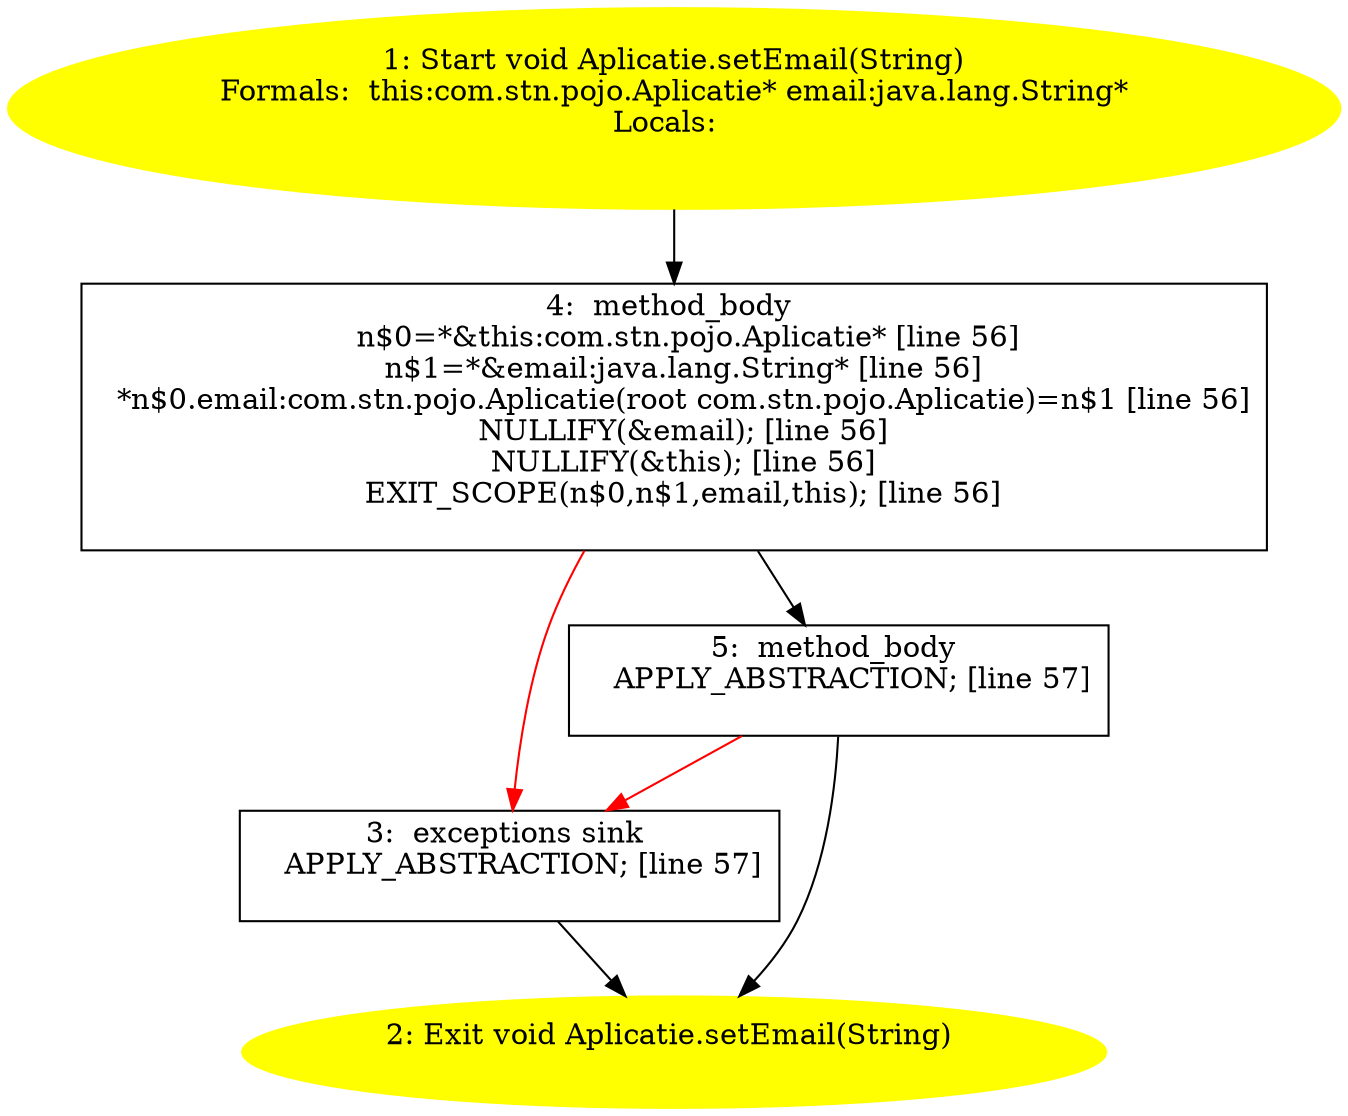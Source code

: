/* @generated */
digraph cfg {
"com.stn.pojo.Aplicatie.setEmail(java.lang.String):void.54e1c8f34883a7085a081c5ef448f691_1" [label="1: Start void Aplicatie.setEmail(String)\nFormals:  this:com.stn.pojo.Aplicatie* email:java.lang.String*\nLocals:  \n  " color=yellow style=filled]
	

	 "com.stn.pojo.Aplicatie.setEmail(java.lang.String):void.54e1c8f34883a7085a081c5ef448f691_1" -> "com.stn.pojo.Aplicatie.setEmail(java.lang.String):void.54e1c8f34883a7085a081c5ef448f691_4" ;
"com.stn.pojo.Aplicatie.setEmail(java.lang.String):void.54e1c8f34883a7085a081c5ef448f691_2" [label="2: Exit void Aplicatie.setEmail(String) \n  " color=yellow style=filled]
	

"com.stn.pojo.Aplicatie.setEmail(java.lang.String):void.54e1c8f34883a7085a081c5ef448f691_3" [label="3:  exceptions sink \n   APPLY_ABSTRACTION; [line 57]\n " shape="box"]
	

	 "com.stn.pojo.Aplicatie.setEmail(java.lang.String):void.54e1c8f34883a7085a081c5ef448f691_3" -> "com.stn.pojo.Aplicatie.setEmail(java.lang.String):void.54e1c8f34883a7085a081c5ef448f691_2" ;
"com.stn.pojo.Aplicatie.setEmail(java.lang.String):void.54e1c8f34883a7085a081c5ef448f691_4" [label="4:  method_body \n   n$0=*&this:com.stn.pojo.Aplicatie* [line 56]\n  n$1=*&email:java.lang.String* [line 56]\n  *n$0.email:com.stn.pojo.Aplicatie(root com.stn.pojo.Aplicatie)=n$1 [line 56]\n  NULLIFY(&email); [line 56]\n  NULLIFY(&this); [line 56]\n  EXIT_SCOPE(n$0,n$1,email,this); [line 56]\n " shape="box"]
	

	 "com.stn.pojo.Aplicatie.setEmail(java.lang.String):void.54e1c8f34883a7085a081c5ef448f691_4" -> "com.stn.pojo.Aplicatie.setEmail(java.lang.String):void.54e1c8f34883a7085a081c5ef448f691_5" ;
	 "com.stn.pojo.Aplicatie.setEmail(java.lang.String):void.54e1c8f34883a7085a081c5ef448f691_4" -> "com.stn.pojo.Aplicatie.setEmail(java.lang.String):void.54e1c8f34883a7085a081c5ef448f691_3" [color="red" ];
"com.stn.pojo.Aplicatie.setEmail(java.lang.String):void.54e1c8f34883a7085a081c5ef448f691_5" [label="5:  method_body \n   APPLY_ABSTRACTION; [line 57]\n " shape="box"]
	

	 "com.stn.pojo.Aplicatie.setEmail(java.lang.String):void.54e1c8f34883a7085a081c5ef448f691_5" -> "com.stn.pojo.Aplicatie.setEmail(java.lang.String):void.54e1c8f34883a7085a081c5ef448f691_2" ;
	 "com.stn.pojo.Aplicatie.setEmail(java.lang.String):void.54e1c8f34883a7085a081c5ef448f691_5" -> "com.stn.pojo.Aplicatie.setEmail(java.lang.String):void.54e1c8f34883a7085a081c5ef448f691_3" [color="red" ];
}
